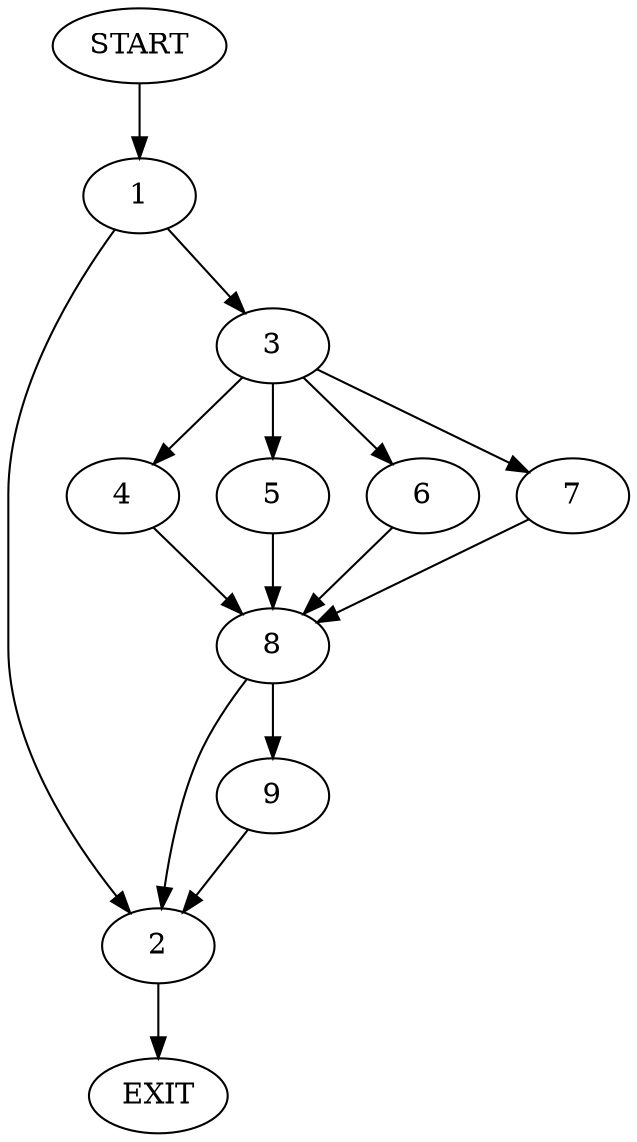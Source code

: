 digraph {
0 [label="START"]
10 [label="EXIT"]
0 -> 1
1 -> 2
1 -> 3
3 -> 4
3 -> 5
3 -> 6
3 -> 7
2 -> 10
6 -> 8
7 -> 8
5 -> 8
4 -> 8
8 -> 2
8 -> 9
9 -> 2
}
